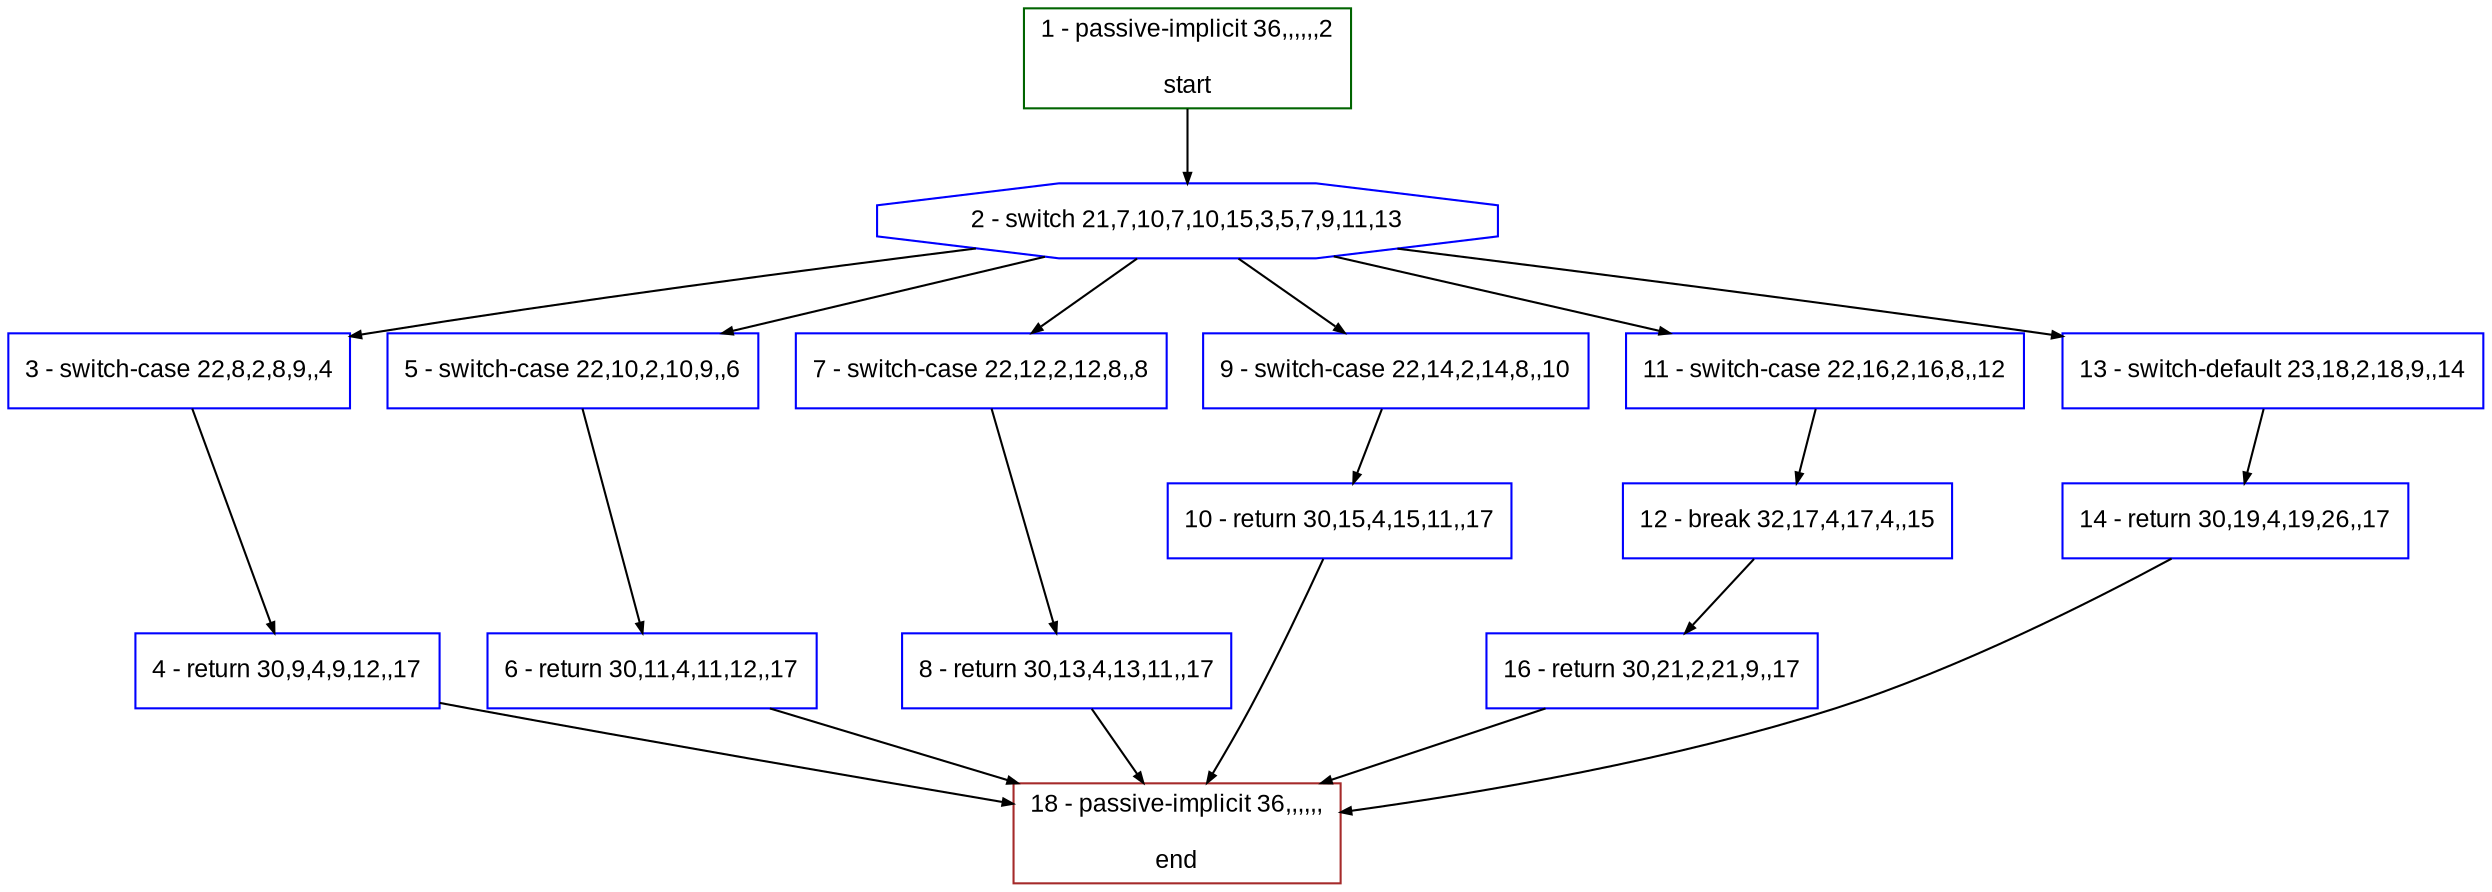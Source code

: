 digraph "" {
  graph [bgcolor="white", fillcolor="#FFFFCC", pack="true", packmode="clust", fontname="Arial", label="", fontsize="12", compound="true", style="rounded,filled"];
  node [node_initialized="no", fillcolor="white", fontname="Arial", label="", color="grey", fontsize="12", fixedsize="false", compound="true", shape="rectangle", style="filled"];
  edge [arrowtail="none", lhead="", fontcolor="black", fontname="Arial", label="", color="black", fontsize="12", arrowhead="normal", arrowsize="0.5", compound="true", ltail="", dir="forward"];
  __N1 [fillcolor="#ffffff", label="2 - switch 21,7,10,7,10,15,3,5,7,9,11,13", color="#0000ff", shape="octagon", style="filled"];
  __N2 [fillcolor="#ffffff", label="1 - passive-implicit 36,,,,,,2\n\nstart", color="#006400", shape="box", style="filled"];
  __N3 [fillcolor="#ffffff", label="3 - switch-case 22,8,2,8,9,,4", color="#0000ff", shape="box", style="filled"];
  __N4 [fillcolor="#ffffff", label="5 - switch-case 22,10,2,10,9,,6", color="#0000ff", shape="box", style="filled"];
  __N5 [fillcolor="#ffffff", label="7 - switch-case 22,12,2,12,8,,8", color="#0000ff", shape="box", style="filled"];
  __N6 [fillcolor="#ffffff", label="9 - switch-case 22,14,2,14,8,,10", color="#0000ff", shape="box", style="filled"];
  __N7 [fillcolor="#ffffff", label="11 - switch-case 22,16,2,16,8,,12", color="#0000ff", shape="box", style="filled"];
  __N8 [fillcolor="#ffffff", label="13 - switch-default 23,18,2,18,9,,14", color="#0000ff", shape="box", style="filled"];
  __N9 [fillcolor="#ffffff", label="4 - return 30,9,4,9,12,,17", color="#0000ff", shape="box", style="filled"];
  __N10 [fillcolor="#ffffff", label="18 - passive-implicit 36,,,,,,\n\nend", color="#a52a2a", shape="box", style="filled"];
  __N11 [fillcolor="#ffffff", label="6 - return 30,11,4,11,12,,17", color="#0000ff", shape="box", style="filled"];
  __N12 [fillcolor="#ffffff", label="8 - return 30,13,4,13,11,,17", color="#0000ff", shape="box", style="filled"];
  __N13 [fillcolor="#ffffff", label="10 - return 30,15,4,15,11,,17", color="#0000ff", shape="box", style="filled"];
  __N14 [fillcolor="#ffffff", label="12 - break 32,17,4,17,4,,15", color="#0000ff", shape="box", style="filled"];
  __N15 [fillcolor="#ffffff", label="16 - return 30,21,2,21,9,,17", color="#0000ff", shape="box", style="filled"];
  __N16 [fillcolor="#ffffff", label="14 - return 30,19,4,19,26,,17", color="#0000ff", shape="box", style="filled"];
  __N2 -> __N1 [arrowtail="none", color="#000000", label="", arrowhead="normal", dir="forward"];
  __N1 -> __N3 [arrowtail="none", color="#000000", label="", arrowhead="normal", dir="forward"];
  __N1 -> __N4 [arrowtail="none", color="#000000", label="", arrowhead="normal", dir="forward"];
  __N1 -> __N5 [arrowtail="none", color="#000000", label="", arrowhead="normal", dir="forward"];
  __N1 -> __N6 [arrowtail="none", color="#000000", label="", arrowhead="normal", dir="forward"];
  __N1 -> __N7 [arrowtail="none", color="#000000", label="", arrowhead="normal", dir="forward"];
  __N1 -> __N8 [arrowtail="none", color="#000000", label="", arrowhead="normal", dir="forward"];
  __N3 -> __N9 [arrowtail="none", color="#000000", label="", arrowhead="normal", dir="forward"];
  __N9 -> __N10 [arrowtail="none", color="#000000", label="", arrowhead="normal", dir="forward"];
  __N4 -> __N11 [arrowtail="none", color="#000000", label="", arrowhead="normal", dir="forward"];
  __N11 -> __N10 [arrowtail="none", color="#000000", label="", arrowhead="normal", dir="forward"];
  __N5 -> __N12 [arrowtail="none", color="#000000", label="", arrowhead="normal", dir="forward"];
  __N12 -> __N10 [arrowtail="none", color="#000000", label="", arrowhead="normal", dir="forward"];
  __N6 -> __N13 [arrowtail="none", color="#000000", label="", arrowhead="normal", dir="forward"];
  __N13 -> __N10 [arrowtail="none", color="#000000", label="", arrowhead="normal", dir="forward"];
  __N7 -> __N14 [arrowtail="none", color="#000000", label="", arrowhead="normal", dir="forward"];
  __N14 -> __N15 [arrowtail="none", color="#000000", label="", arrowhead="normal", dir="forward"];
  __N8 -> __N16 [arrowtail="none", color="#000000", label="", arrowhead="normal", dir="forward"];
  __N16 -> __N10 [arrowtail="none", color="#000000", label="", arrowhead="normal", dir="forward"];
  __N15 -> __N10 [arrowtail="none", color="#000000", label="", arrowhead="normal", dir="forward"];
}
